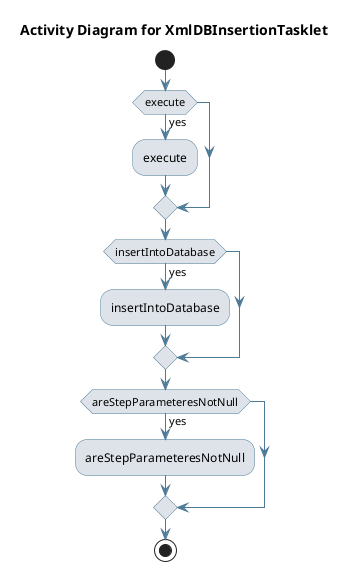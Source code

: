 @startuml
skinparam activity {
 BackgroundColor #DEE3E9 
 BorderColor #4D7A97 
 ArrowColor #4D7A97 
}
!pragma useVerticalIf on
start
title Activity Diagram for XmlDBInsertionTasklet

if (execute) then (yes)
:execute;
endif
if (insertIntoDatabase) then (yes)
:insertIntoDatabase;
endif
if (areStepParameteresNotNull) then (yes)
:areStepParameteresNotNull;
endif
stop
@enduml
